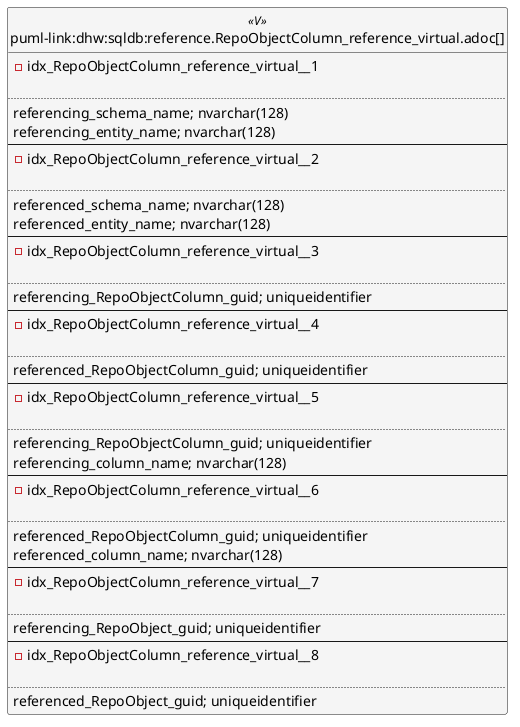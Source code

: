 @startuml
left to right direction
'top to bottom direction
hide circle
'avoide "." issues:
set namespaceSeparator none


skinparam class {
  BackgroundColor White
  BackgroundColor<<FN>> Yellow
  BackgroundColor<<FS>> Yellow
  BackgroundColor<<FT>> LightGray
  BackgroundColor<<IF>> Yellow
  BackgroundColor<<IS>> Yellow
  BackgroundColor<<P>> Aqua
  BackgroundColor<<PC>> Aqua
  BackgroundColor<<SN>> Yellow
  BackgroundColor<<SO>> SlateBlue
  BackgroundColor<<TF>> LightGray
  BackgroundColor<<TR>> Tomato
  BackgroundColor<<U>> White
  BackgroundColor<<V>> WhiteSmoke
  BackgroundColor<<X>> Aqua
  BackgroundColor<<external>> AliceBlue
}


entity "puml-link:dhw:sqldb:reference.RepoObjectColumn_reference_virtual.adoc[]" as reference.RepoObjectColumn_reference_virtual << V >> {
- idx_RepoObjectColumn_reference_virtual__1

..
referencing_schema_name; nvarchar(128)
referencing_entity_name; nvarchar(128)
--
- idx_RepoObjectColumn_reference_virtual__2

..
referenced_schema_name; nvarchar(128)
referenced_entity_name; nvarchar(128)
--
- idx_RepoObjectColumn_reference_virtual__3

..
referencing_RepoObjectColumn_guid; uniqueidentifier
--
- idx_RepoObjectColumn_reference_virtual__4

..
referenced_RepoObjectColumn_guid; uniqueidentifier
--
- idx_RepoObjectColumn_reference_virtual__5

..
referencing_RepoObjectColumn_guid; uniqueidentifier
referencing_column_name; nvarchar(128)
--
- idx_RepoObjectColumn_reference_virtual__6

..
referenced_RepoObjectColumn_guid; uniqueidentifier
referenced_column_name; nvarchar(128)
--
- idx_RepoObjectColumn_reference_virtual__7

..
referencing_RepoObject_guid; uniqueidentifier
--
- idx_RepoObjectColumn_reference_virtual__8

..
referenced_RepoObject_guid; uniqueidentifier
}


@enduml

